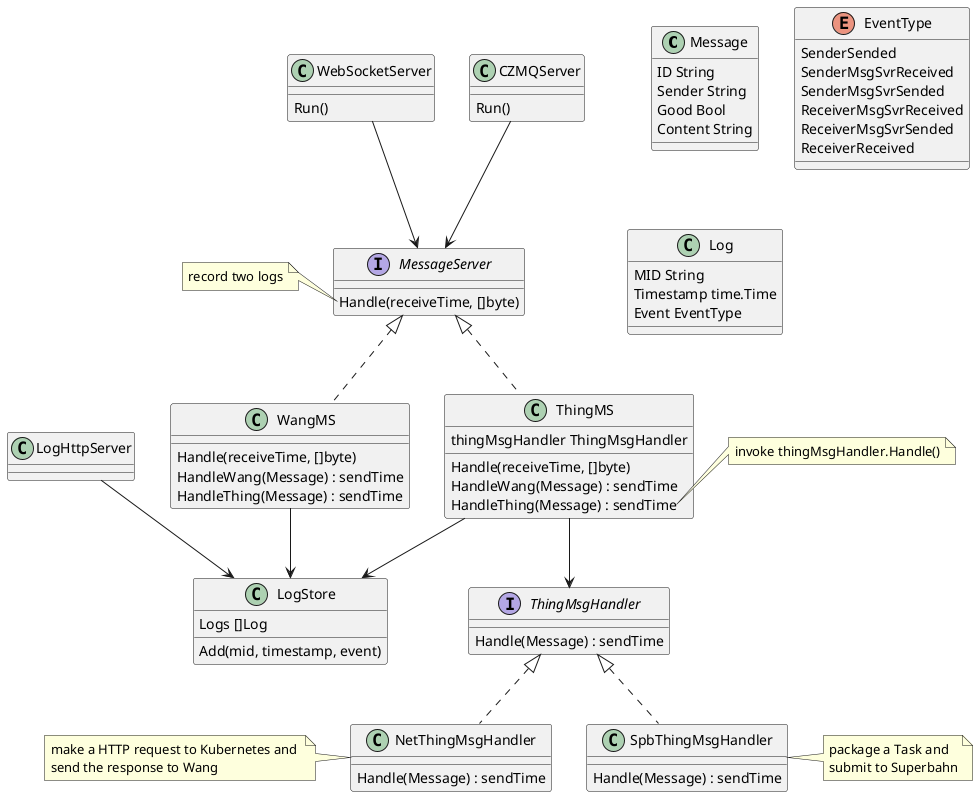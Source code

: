 '【腾讯文档】红包应用前后端设计文档
' https://docs.qq.com/doc/DR2JWSHROdFVIa1pi?scene=9d85dbc12aeaeb552f9262e7QxR6n1

@startuml

set namespaceSeparator ::

class Message {
    ID String
    Sender String
    Good Bool
    Content String
}

class WebSocketServer {
    Run()
}

class CZMQServer {
    Run()
}

interface MessageServer {
    Handle(receiveTime, []byte)
}
note left of MessageServer::Handle
    record two logs
end note


class WangMS implements MessageServer {
    Handle(receiveTime, []byte)
    HandleWang(Message) : sendTime
    HandleThing(Message) : sendTime
}


class ThingMS implements MessageServer {
    thingMsgHandler ThingMsgHandler

    Handle(receiveTime, []byte)
    HandleWang(Message) : sendTime
    HandleThing(Message) : sendTime
}
note right of ThingMS::HandleThing
    invoke thingMsgHandler.Handle()
end note

interface ThingMsgHandler {
    Handle(Message) : sendTime
}

class NetThingMsgHandler implements ThingMsgHandler {
    Handle(Message) : sendTime
}
note left of NetThingMsgHandler 
    make a HTTP request to Kubernetes and 
    send the response to Wang
end note

class SpbThingMsgHandler implements ThingMsgHandler {
    Handle(Message) : sendTime
}
note right of SpbThingMsgHandler 
    package a Task and
    submit to Superbahn
end note


WebSocketServer --> MessageServer 
CZMQServer --> MessageServer
ThingMS --> ThingMsgHandler

enum EventType {
    SenderSended
    SenderMsgSvrReceived
    SenderMsgSvrSended
    ReceiverMsgSvrReceived
    ReceiverMsgSvrSended
    ReceiverReceived
}

class Log {
    MID String
    Timestamp time.Time
    Event EventType
}

class LogHttpServer {

}

class LogStore {
    Logs []Log
    Add(mid, timestamp, event)
}

LogHttpServer --> LogStore
WangMS --> LogStore
ThingMS --> LogStore



@enduml